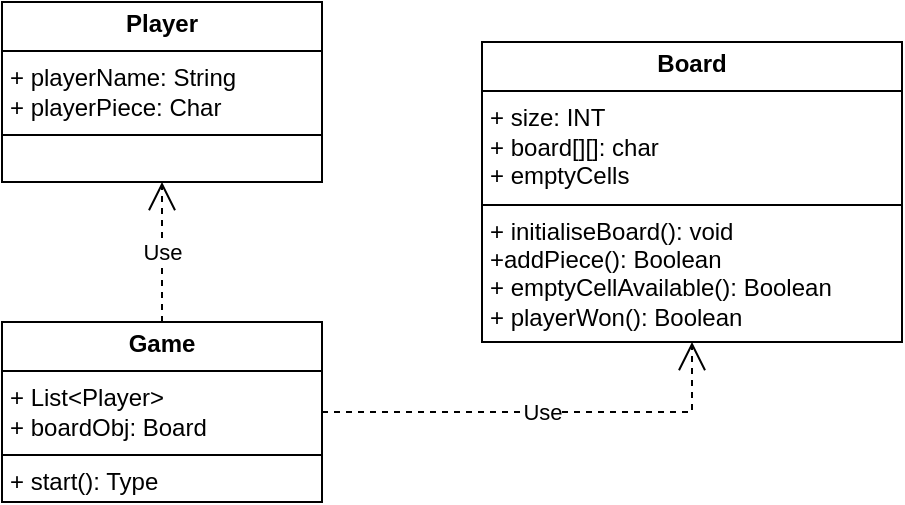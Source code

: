 <mxfile version="27.0.9">
  <diagram name="Page-1" id="i4lE8e1zMH5mHSrdENcF">
    <mxGraphModel dx="1281" dy="660" grid="1" gridSize="10" guides="1" tooltips="1" connect="1" arrows="1" fold="1" page="0" pageScale="1" pageWidth="850" pageHeight="1100" math="0" shadow="0">
      <root>
        <mxCell id="0" />
        <mxCell id="1" parent="0" />
        <mxCell id="eJK59s-oIBXzNn8s3-iL-1" value="&lt;p style=&quot;margin:0px;margin-top:4px;text-align:center;&quot;&gt;&lt;b&gt;Player&lt;/b&gt;&lt;/p&gt;&lt;hr size=&quot;1&quot; style=&quot;border-style:solid;&quot;&gt;&lt;p style=&quot;margin:0px;margin-left:4px;&quot;&gt;+ playerName: String&lt;/p&gt;&lt;p style=&quot;margin:0px;margin-left:4px;&quot;&gt;+ playerPiece: Char&lt;/p&gt;&lt;hr size=&quot;1&quot; style=&quot;border-style:solid;&quot;&gt;&lt;p style=&quot;margin:0px;margin-left:4px;&quot;&gt;&lt;br&gt;&lt;/p&gt;" style="verticalAlign=top;align=left;overflow=fill;html=1;whiteSpace=wrap;" parent="1" vertex="1">
          <mxGeometry x="240" y="200" width="160" height="90" as="geometry" />
        </mxCell>
        <mxCell id="eJK59s-oIBXzNn8s3-iL-2" value="&lt;p style=&quot;margin:0px;margin-top:4px;text-align:center;&quot;&gt;&lt;b&gt;Board&lt;/b&gt;&lt;/p&gt;&lt;hr size=&quot;1&quot; style=&quot;border-style:solid;&quot;&gt;&lt;p style=&quot;margin:0px;margin-left:4px;&quot;&gt;+ size: INT&lt;/p&gt;&lt;p style=&quot;margin:0px;margin-left:4px;&quot;&gt;+ board[][]: char&lt;/p&gt;&lt;p style=&quot;margin:0px;margin-left:4px;&quot;&gt;+ emptyCells&lt;/p&gt;&lt;hr size=&quot;1&quot; style=&quot;border-style:solid;&quot;&gt;&lt;p style=&quot;margin:0px;margin-left:4px;&quot;&gt;+ initialiseBoard(): void&lt;/p&gt;&lt;p style=&quot;margin:0px;margin-left:4px;&quot;&gt;+addPiece(): Boolean&lt;/p&gt;&lt;p style=&quot;margin:0px;margin-left:4px;&quot;&gt;+ emptyCellAvailable(): Boolean&lt;/p&gt;&lt;p style=&quot;margin:0px;margin-left:4px;&quot;&gt;+ playerWon(): Boolean&lt;/p&gt;" style="verticalAlign=top;align=left;overflow=fill;html=1;whiteSpace=wrap;" parent="1" vertex="1">
          <mxGeometry x="480" y="220" width="210" height="150" as="geometry" />
        </mxCell>
        <mxCell id="eJK59s-oIBXzNn8s3-iL-3" value="&lt;p style=&quot;margin:0px;margin-top:4px;text-align:center;&quot;&gt;&lt;b&gt;Game&lt;/b&gt;&lt;/p&gt;&lt;hr size=&quot;1&quot; style=&quot;border-style:solid;&quot;&gt;&lt;p style=&quot;margin:0px;margin-left:4px;&quot;&gt;+ List&amp;lt;Player&amp;gt;&lt;/p&gt;&lt;p style=&quot;margin:0px;margin-left:4px;&quot;&gt;+ boardObj: Board&lt;/p&gt;&lt;hr size=&quot;1&quot; style=&quot;border-style:solid;&quot;&gt;&lt;p style=&quot;margin:0px;margin-left:4px;&quot;&gt;+ start(): Type&lt;/p&gt;" style="verticalAlign=top;align=left;overflow=fill;html=1;whiteSpace=wrap;" parent="1" vertex="1">
          <mxGeometry x="240" y="360" width="160" height="90" as="geometry" />
        </mxCell>
        <mxCell id="eJK59s-oIBXzNn8s3-iL-4" value="Use" style="endArrow=open;endSize=12;dashed=1;html=1;rounded=0;exitX=1;exitY=0.5;exitDx=0;exitDy=0;entryX=0.5;entryY=1;entryDx=0;entryDy=0;" parent="1" source="eJK59s-oIBXzNn8s3-iL-3" target="eJK59s-oIBXzNn8s3-iL-2" edge="1">
          <mxGeometry width="160" relative="1" as="geometry">
            <mxPoint x="460" y="390" as="sourcePoint" />
            <mxPoint x="620" y="390" as="targetPoint" />
            <Array as="points">
              <mxPoint x="585" y="405" />
            </Array>
          </mxGeometry>
        </mxCell>
        <mxCell id="eJK59s-oIBXzNn8s3-iL-5" value="Use" style="endArrow=open;endSize=12;dashed=1;html=1;rounded=0;exitX=0.5;exitY=0;exitDx=0;exitDy=0;entryX=0.5;entryY=1;entryDx=0;entryDy=0;" parent="1" source="eJK59s-oIBXzNn8s3-iL-3" target="eJK59s-oIBXzNn8s3-iL-1" edge="1">
          <mxGeometry width="160" relative="1" as="geometry">
            <mxPoint x="520" y="530" as="sourcePoint" />
            <mxPoint x="680" y="530" as="targetPoint" />
          </mxGeometry>
        </mxCell>
      </root>
    </mxGraphModel>
  </diagram>
</mxfile>
